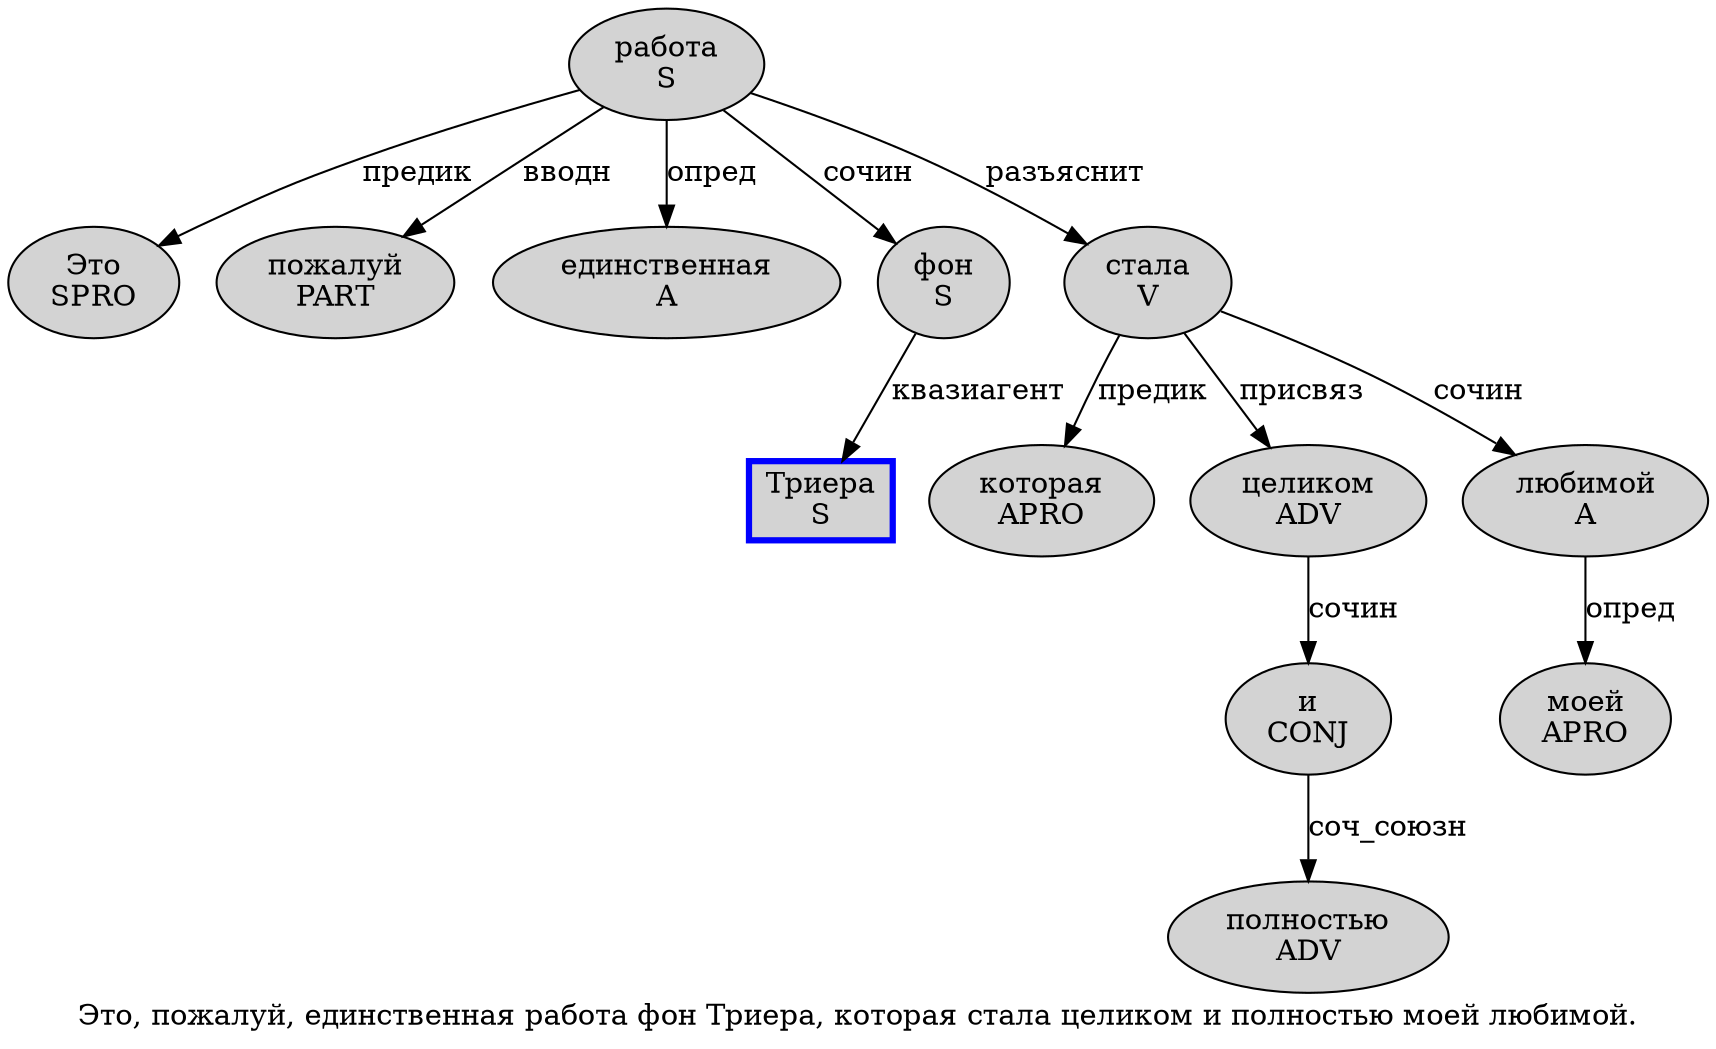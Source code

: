 digraph SENTENCE_513 {
	graph [label="Это, пожалуй, единственная работа фон Триера, которая стала целиком и полностью моей любимой."]
	node [style=filled]
		0 [label="Это
SPRO" color="" fillcolor=lightgray penwidth=1 shape=ellipse]
		2 [label="пожалуй
PART" color="" fillcolor=lightgray penwidth=1 shape=ellipse]
		4 [label="единственная
A" color="" fillcolor=lightgray penwidth=1 shape=ellipse]
		5 [label="работа
S" color="" fillcolor=lightgray penwidth=1 shape=ellipse]
		6 [label="фон
S" color="" fillcolor=lightgray penwidth=1 shape=ellipse]
		7 [label="Триера
S" color=blue fillcolor=lightgray penwidth=3 shape=box]
		9 [label="которая
APRO" color="" fillcolor=lightgray penwidth=1 shape=ellipse]
		10 [label="стала
V" color="" fillcolor=lightgray penwidth=1 shape=ellipse]
		11 [label="целиком
ADV" color="" fillcolor=lightgray penwidth=1 shape=ellipse]
		12 [label="и
CONJ" color="" fillcolor=lightgray penwidth=1 shape=ellipse]
		13 [label="полностью
ADV" color="" fillcolor=lightgray penwidth=1 shape=ellipse]
		14 [label="моей
APRO" color="" fillcolor=lightgray penwidth=1 shape=ellipse]
		15 [label="любимой
A" color="" fillcolor=lightgray penwidth=1 shape=ellipse]
			15 -> 14 [label="опред"]
			5 -> 0 [label="предик"]
			5 -> 2 [label="вводн"]
			5 -> 4 [label="опред"]
			5 -> 6 [label="сочин"]
			5 -> 10 [label="разъяснит"]
			12 -> 13 [label="соч_союзн"]
			11 -> 12 [label="сочин"]
			6 -> 7 [label="квазиагент"]
			10 -> 9 [label="предик"]
			10 -> 11 [label="присвяз"]
			10 -> 15 [label="сочин"]
}